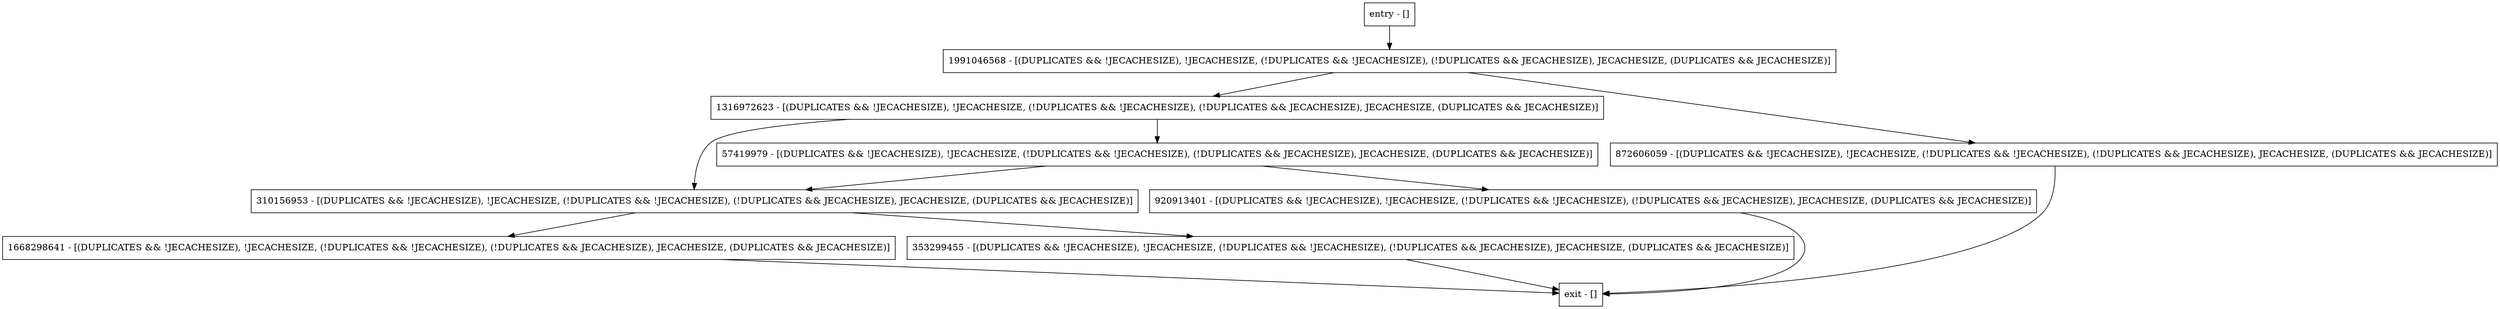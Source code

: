 digraph checkIfInvalid {
node [shape=record];
920913401 [label="920913401 - [(DUPLICATES && !JECACHESIZE), !JECACHESIZE, (!DUPLICATES && !JECACHESIZE), (!DUPLICATES && JECACHESIZE), JECACHESIZE, (DUPLICATES && JECACHESIZE)]"];
entry [label="entry - []"];
exit [label="exit - []"];
1668298641 [label="1668298641 - [(DUPLICATES && !JECACHESIZE), !JECACHESIZE, (!DUPLICATES && !JECACHESIZE), (!DUPLICATES && JECACHESIZE), JECACHESIZE, (DUPLICATES && JECACHESIZE)]"];
1316972623 [label="1316972623 - [(DUPLICATES && !JECACHESIZE), !JECACHESIZE, (!DUPLICATES && !JECACHESIZE), (!DUPLICATES && JECACHESIZE), JECACHESIZE, (DUPLICATES && JECACHESIZE)]"];
872606059 [label="872606059 - [(DUPLICATES && !JECACHESIZE), !JECACHESIZE, (!DUPLICATES && !JECACHESIZE), (!DUPLICATES && JECACHESIZE), JECACHESIZE, (DUPLICATES && JECACHESIZE)]"];
1991046568 [label="1991046568 - [(DUPLICATES && !JECACHESIZE), !JECACHESIZE, (!DUPLICATES && !JECACHESIZE), (!DUPLICATES && JECACHESIZE), JECACHESIZE, (DUPLICATES && JECACHESIZE)]"];
353299455 [label="353299455 - [(DUPLICATES && !JECACHESIZE), !JECACHESIZE, (!DUPLICATES && !JECACHESIZE), (!DUPLICATES && JECACHESIZE), JECACHESIZE, (DUPLICATES && JECACHESIZE)]"];
310156953 [label="310156953 - [(DUPLICATES && !JECACHESIZE), !JECACHESIZE, (!DUPLICATES && !JECACHESIZE), (!DUPLICATES && JECACHESIZE), JECACHESIZE, (DUPLICATES && JECACHESIZE)]"];
57419979 [label="57419979 - [(DUPLICATES && !JECACHESIZE), !JECACHESIZE, (!DUPLICATES && !JECACHESIZE), (!DUPLICATES && JECACHESIZE), JECACHESIZE, (DUPLICATES && JECACHESIZE)]"];
entry;
exit;
920913401 -> exit;
entry -> 1991046568;
1668298641 -> exit;
1316972623 -> 310156953;
1316972623 -> 57419979;
872606059 -> exit;
1991046568 -> 1316972623;
1991046568 -> 872606059;
353299455 -> exit;
310156953 -> 1668298641;
310156953 -> 353299455;
57419979 -> 920913401;
57419979 -> 310156953;
}
